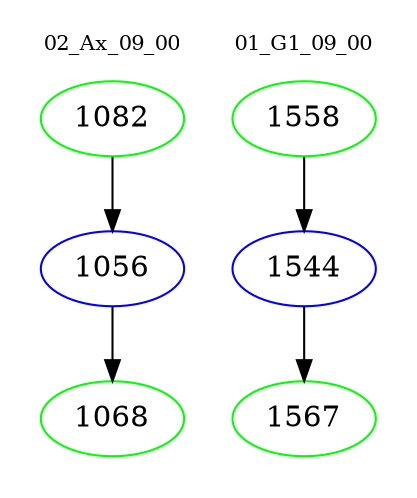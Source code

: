 digraph{
subgraph cluster_0 {
color = white
label = "02_Ax_09_00";
fontsize=10;
T0_1082 [label="1082", color="green"]
T0_1082 -> T0_1056 [color="black"]
T0_1056 [label="1056", color="blue"]
T0_1056 -> T0_1068 [color="black"]
T0_1068 [label="1068", color="green"]
}
subgraph cluster_1 {
color = white
label = "01_G1_09_00";
fontsize=10;
T1_1558 [label="1558", color="green"]
T1_1558 -> T1_1544 [color="black"]
T1_1544 [label="1544", color="blue"]
T1_1544 -> T1_1567 [color="black"]
T1_1567 [label="1567", color="green"]
}
}
